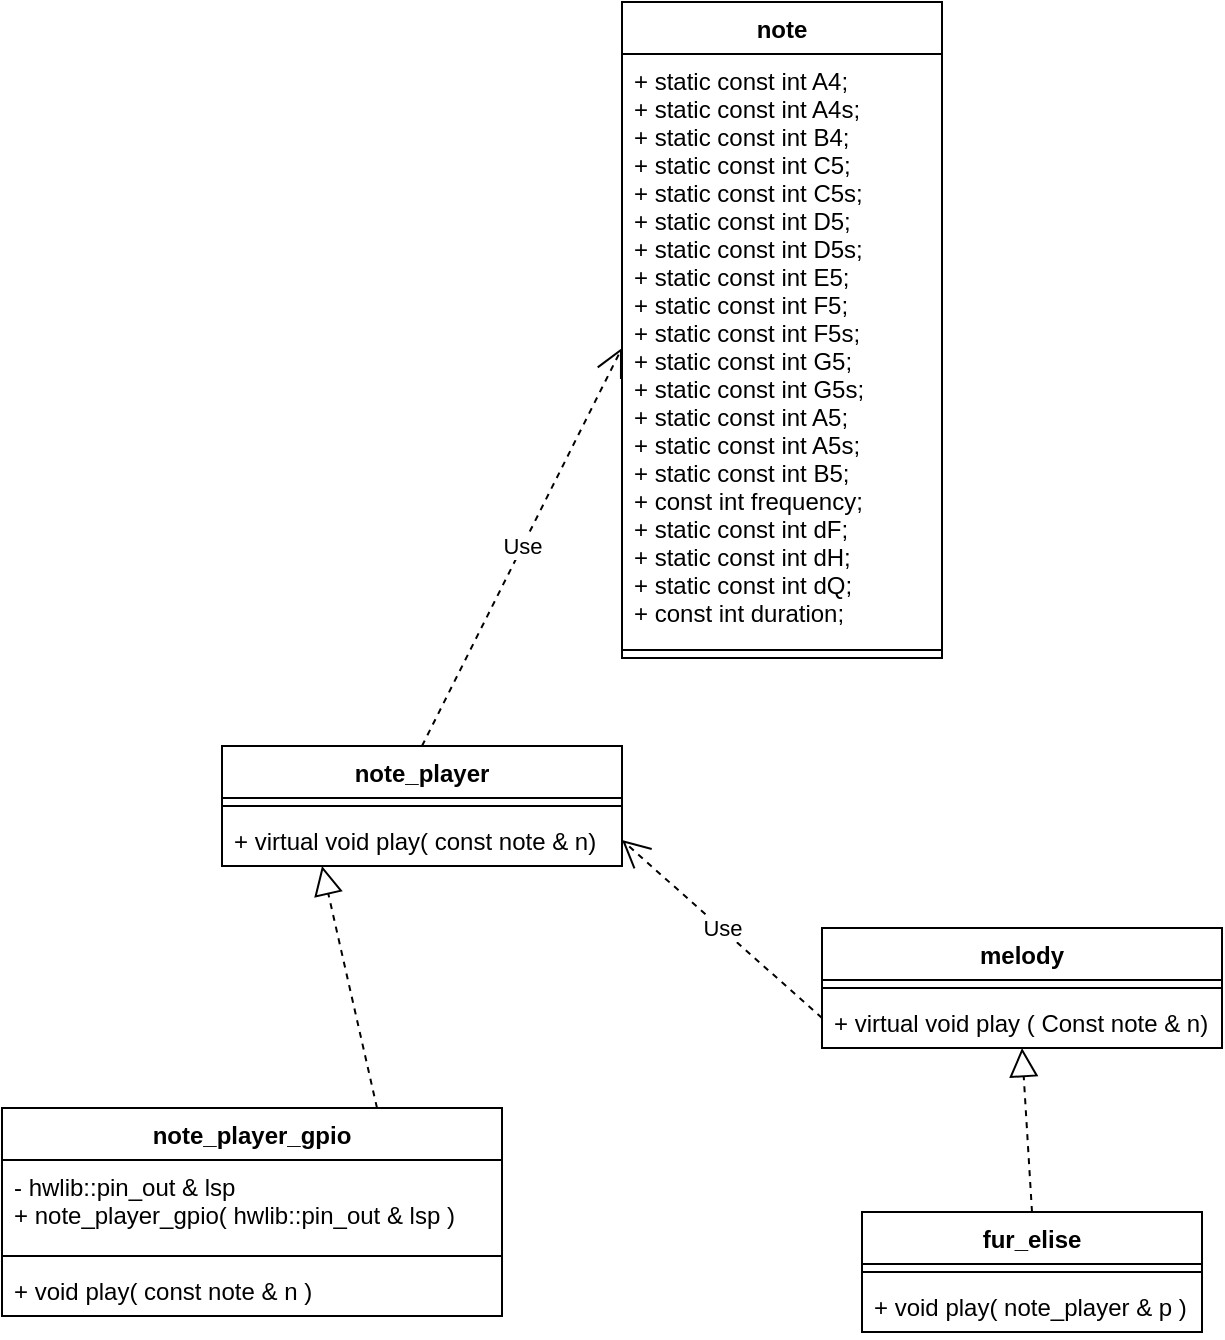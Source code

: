 <mxfile version="11.3.1" type="device" pages="1"><diagram id="uw9fmiDQ1_Cdysq2QlnO" name="Page-1"><mxGraphModel dx="2062" dy="1129" grid="1" gridSize="10" guides="1" tooltips="1" connect="1" arrows="1" fold="1" page="1" pageScale="1" pageWidth="850" pageHeight="1100" math="0" shadow="0"><root><mxCell id="0"/><mxCell id="1" parent="0"/><mxCell id="Nh3cSEi4BbtlSvBB9n_B-1" value="note_player_gpio" style="swimlane;fontStyle=1;align=center;verticalAlign=top;childLayout=stackLayout;horizontal=1;startSize=26;horizontalStack=0;resizeParent=1;resizeParentMax=0;resizeLast=0;collapsible=1;marginBottom=0;" vertex="1" parent="1"><mxGeometry x="40" y="571" width="250" height="104" as="geometry"/></mxCell><mxCell id="Nh3cSEi4BbtlSvBB9n_B-2" value="- hwlib::pin_out &amp; lsp&#xA;+ note_player_gpio( hwlib::pin_out &amp; lsp )&#xA;" style="text;strokeColor=none;fillColor=none;align=left;verticalAlign=top;spacingLeft=4;spacingRight=4;overflow=hidden;rotatable=0;points=[[0,0.5],[1,0.5]];portConstraint=eastwest;" vertex="1" parent="Nh3cSEi4BbtlSvBB9n_B-1"><mxGeometry y="26" width="250" height="44" as="geometry"/></mxCell><mxCell id="Nh3cSEi4BbtlSvBB9n_B-3" value="" style="line;strokeWidth=1;fillColor=none;align=left;verticalAlign=middle;spacingTop=-1;spacingLeft=3;spacingRight=3;rotatable=0;labelPosition=right;points=[];portConstraint=eastwest;" vertex="1" parent="Nh3cSEi4BbtlSvBB9n_B-1"><mxGeometry y="70" width="250" height="8" as="geometry"/></mxCell><mxCell id="Nh3cSEi4BbtlSvBB9n_B-4" value="+ void play( const note &amp; n )" style="text;strokeColor=none;fillColor=none;align=left;verticalAlign=top;spacingLeft=4;spacingRight=4;overflow=hidden;rotatable=0;points=[[0,0.5],[1,0.5]];portConstraint=eastwest;" vertex="1" parent="Nh3cSEi4BbtlSvBB9n_B-1"><mxGeometry y="78" width="250" height="26" as="geometry"/></mxCell><mxCell id="Nh3cSEi4BbtlSvBB9n_B-5" value="note_player" style="swimlane;fontStyle=1;align=center;verticalAlign=top;childLayout=stackLayout;horizontal=1;startSize=26;horizontalStack=0;resizeParent=1;resizeParentMax=0;resizeLast=0;collapsible=1;marginBottom=0;" vertex="1" parent="1"><mxGeometry x="150" y="390" width="200" height="60" as="geometry"/></mxCell><mxCell id="Nh3cSEi4BbtlSvBB9n_B-7" value="" style="line;strokeWidth=1;fillColor=none;align=left;verticalAlign=middle;spacingTop=-1;spacingLeft=3;spacingRight=3;rotatable=0;labelPosition=right;points=[];portConstraint=eastwest;" vertex="1" parent="Nh3cSEi4BbtlSvBB9n_B-5"><mxGeometry y="26" width="200" height="8" as="geometry"/></mxCell><mxCell id="Nh3cSEi4BbtlSvBB9n_B-8" value="+ virtual void play( const note &amp; n)" style="text;strokeColor=none;fillColor=none;align=left;verticalAlign=top;spacingLeft=4;spacingRight=4;overflow=hidden;rotatable=0;points=[[0,0.5],[1,0.5]];portConstraint=eastwest;" vertex="1" parent="Nh3cSEi4BbtlSvBB9n_B-5"><mxGeometry y="34" width="200" height="26" as="geometry"/></mxCell><mxCell id="Nh3cSEi4BbtlSvBB9n_B-11" value="note" style="swimlane;fontStyle=1;align=center;verticalAlign=top;childLayout=stackLayout;horizontal=1;startSize=26;horizontalStack=0;resizeParent=1;resizeParentMax=0;resizeLast=0;collapsible=1;marginBottom=0;" vertex="1" parent="1"><mxGeometry x="350" y="18" width="160" height="328" as="geometry"/></mxCell><mxCell id="Nh3cSEi4BbtlSvBB9n_B-12" value="+ static const int A4;&#xA;   + static const int A4s;&#xA;   + static const int B4;&#xA;   + static const int C5;&#xA;   + static const int C5s;&#xA;   + static const int D5;&#xA;   + static const int D5s;&#xA;   + static const int E5;&#xA;      + static const int F5;&#xA;      + static const int F5s;&#xA;      + static const int G5;&#xA;      + static const int G5s;&#xA;      + static const int A5;&#xA;      + static const int A5s;&#xA;      + static const int B5;&#xA;      + const int frequency;&#xA;      + static const int dF;&#xA;      + static const int dH;&#xA;      + static const int dQ;&#xA;      + const int duration;" style="text;strokeColor=none;fillColor=none;align=left;verticalAlign=top;spacingLeft=4;spacingRight=4;overflow=hidden;rotatable=0;points=[[0,0.5],[1,0.5]];portConstraint=eastwest;" vertex="1" parent="Nh3cSEi4BbtlSvBB9n_B-11"><mxGeometry y="26" width="160" height="294" as="geometry"/></mxCell><mxCell id="Nh3cSEi4BbtlSvBB9n_B-13" value="" style="line;strokeWidth=1;fillColor=none;align=left;verticalAlign=middle;spacingTop=-1;spacingLeft=3;spacingRight=3;rotatable=0;labelPosition=right;points=[];portConstraint=eastwest;" vertex="1" parent="Nh3cSEi4BbtlSvBB9n_B-11"><mxGeometry y="320" width="160" height="8" as="geometry"/></mxCell><mxCell id="Nh3cSEi4BbtlSvBB9n_B-15" value="Use" style="endArrow=open;endSize=12;dashed=1;html=1;entryX=0;entryY=0.5;entryDx=0;entryDy=0;exitX=0.5;exitY=0;exitDx=0;exitDy=0;" edge="1" parent="1" source="Nh3cSEi4BbtlSvBB9n_B-5" target="Nh3cSEi4BbtlSvBB9n_B-12"><mxGeometry width="160" relative="1" as="geometry"><mxPoint x="130" y="230" as="sourcePoint"/><mxPoint x="290" y="230" as="targetPoint"/></mxGeometry></mxCell><mxCell id="Nh3cSEi4BbtlSvBB9n_B-16" value="melody" style="swimlane;fontStyle=1;align=center;verticalAlign=top;childLayout=stackLayout;horizontal=1;startSize=26;horizontalStack=0;resizeParent=1;resizeParentMax=0;resizeLast=0;collapsible=1;marginBottom=0;" vertex="1" parent="1"><mxGeometry x="450" y="481" width="200" height="60" as="geometry"/></mxCell><mxCell id="Nh3cSEi4BbtlSvBB9n_B-18" value="" style="line;strokeWidth=1;fillColor=none;align=left;verticalAlign=middle;spacingTop=-1;spacingLeft=3;spacingRight=3;rotatable=0;labelPosition=right;points=[];portConstraint=eastwest;" vertex="1" parent="Nh3cSEi4BbtlSvBB9n_B-16"><mxGeometry y="26" width="200" height="8" as="geometry"/></mxCell><mxCell id="Nh3cSEi4BbtlSvBB9n_B-19" value="+ virtual void play ( Const note &amp; n)" style="text;strokeColor=none;fillColor=none;align=left;verticalAlign=top;spacingLeft=4;spacingRight=4;overflow=hidden;rotatable=0;points=[[0,0.5],[1,0.5]];portConstraint=eastwest;" vertex="1" parent="Nh3cSEi4BbtlSvBB9n_B-16"><mxGeometry y="34" width="200" height="26" as="geometry"/></mxCell><mxCell id="Nh3cSEi4BbtlSvBB9n_B-21" value="Use" style="endArrow=open;endSize=12;dashed=1;html=1;entryX=1;entryY=0.5;entryDx=0;entryDy=0;exitX=0;exitY=0.75;exitDx=0;exitDy=0;" edge="1" parent="1" source="Nh3cSEi4BbtlSvBB9n_B-16" target="Nh3cSEi4BbtlSvBB9n_B-8"><mxGeometry width="160" relative="1" as="geometry"><mxPoint x="520" y="420" as="sourcePoint"/><mxPoint x="680" y="420" as="targetPoint"/></mxGeometry></mxCell><mxCell id="Nh3cSEi4BbtlSvBB9n_B-22" value="fur_elise" style="swimlane;fontStyle=1;align=center;verticalAlign=top;childLayout=stackLayout;horizontal=1;startSize=26;horizontalStack=0;resizeParent=1;resizeParentMax=0;resizeLast=0;collapsible=1;marginBottom=0;" vertex="1" parent="1"><mxGeometry x="470" y="623" width="170" height="60" as="geometry"/></mxCell><mxCell id="Nh3cSEi4BbtlSvBB9n_B-24" value="" style="line;strokeWidth=1;fillColor=none;align=left;verticalAlign=middle;spacingTop=-1;spacingLeft=3;spacingRight=3;rotatable=0;labelPosition=right;points=[];portConstraint=eastwest;" vertex="1" parent="Nh3cSEi4BbtlSvBB9n_B-22"><mxGeometry y="26" width="170" height="8" as="geometry"/></mxCell><mxCell id="Nh3cSEi4BbtlSvBB9n_B-25" value="+ void play( note_player &amp; p )" style="text;strokeColor=none;fillColor=none;align=left;verticalAlign=top;spacingLeft=4;spacingRight=4;overflow=hidden;rotatable=0;points=[[0,0.5],[1,0.5]];portConstraint=eastwest;" vertex="1" parent="Nh3cSEi4BbtlSvBB9n_B-22"><mxGeometry y="34" width="170" height="26" as="geometry"/></mxCell><mxCell id="Nh3cSEi4BbtlSvBB9n_B-27" value="" style="endArrow=block;dashed=1;endFill=0;endSize=12;html=1;entryX=0.5;entryY=1;entryDx=0;entryDy=0;exitX=0.5;exitY=0;exitDx=0;exitDy=0;" edge="1" parent="1" source="Nh3cSEi4BbtlSvBB9n_B-22" target="Nh3cSEi4BbtlSvBB9n_B-16"><mxGeometry width="160" relative="1" as="geometry"><mxPoint x="510" y="580" as="sourcePoint"/><mxPoint x="670" y="580" as="targetPoint"/></mxGeometry></mxCell><mxCell id="Nh3cSEi4BbtlSvBB9n_B-28" value="" style="endArrow=block;dashed=1;endFill=0;endSize=12;html=1;entryX=0.25;entryY=1;entryDx=0;entryDy=0;exitX=0.75;exitY=0;exitDx=0;exitDy=0;" edge="1" parent="1" source="Nh3cSEi4BbtlSvBB9n_B-1" target="Nh3cSEi4BbtlSvBB9n_B-5"><mxGeometry width="160" relative="1" as="geometry"><mxPoint x="190" y="520" as="sourcePoint"/><mxPoint x="350" y="520" as="targetPoint"/></mxGeometry></mxCell></root></mxGraphModel></diagram></mxfile>